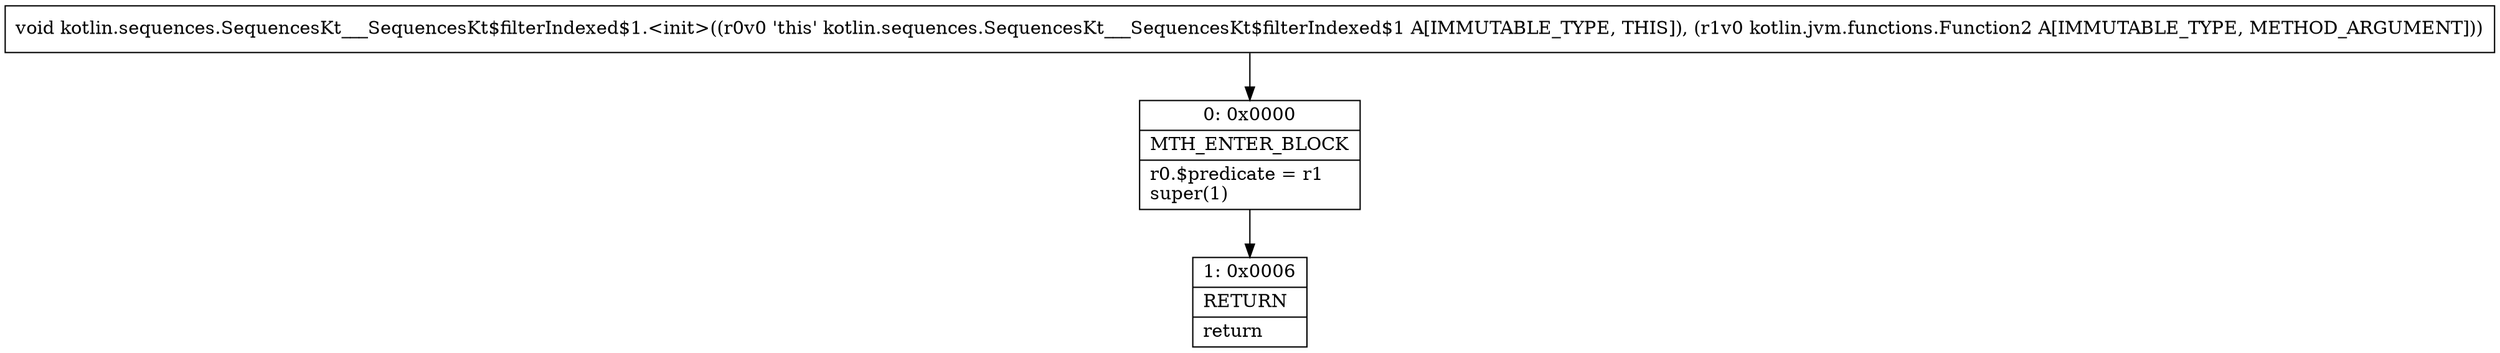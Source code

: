 digraph "CFG forkotlin.sequences.SequencesKt___SequencesKt$filterIndexed$1.\<init\>(Lkotlin\/jvm\/functions\/Function2;)V" {
Node_0 [shape=record,label="{0\:\ 0x0000|MTH_ENTER_BLOCK\l|r0.$predicate = r1\lsuper(1)\l}"];
Node_1 [shape=record,label="{1\:\ 0x0006|RETURN\l|return\l}"];
MethodNode[shape=record,label="{void kotlin.sequences.SequencesKt___SequencesKt$filterIndexed$1.\<init\>((r0v0 'this' kotlin.sequences.SequencesKt___SequencesKt$filterIndexed$1 A[IMMUTABLE_TYPE, THIS]), (r1v0 kotlin.jvm.functions.Function2 A[IMMUTABLE_TYPE, METHOD_ARGUMENT])) }"];
MethodNode -> Node_0;
Node_0 -> Node_1;
}

